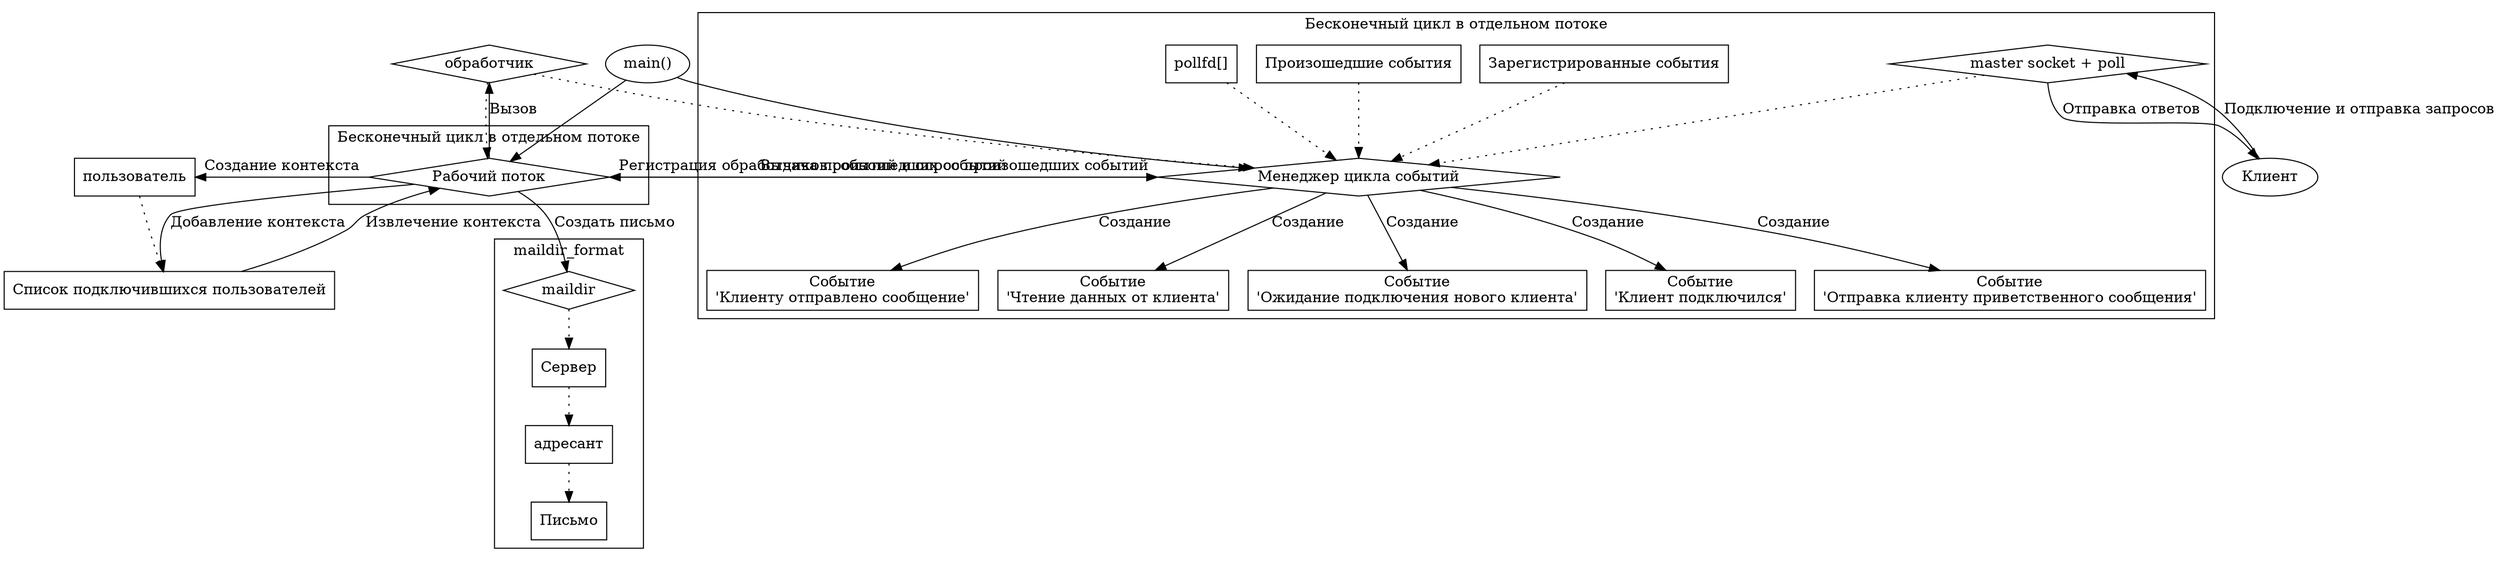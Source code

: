 digraph server {
#rankdir = LR;
#size="10,20";
  subgraph cluster_s1 {
    label="Бесконечный цикл в отдельном потоке";
    event_wait_client[shape="rect", label="Событие\n'Ожидание подключения нового клиента'"];
    event_client_connected[shape="rect", label="Событие\n'Клиент подключился'"];
    event_send_welcome_message[shape="rect", label="Событие\n'Отправка клиенту приветственного сообщения'"];
    event_was_send[shape="rect", label="Событие\n'Клиенту отправлено сообщение'"];
    event_socket_read[shape="rect", label="Событие\n'Чтение данных от клиента'"];
    
    event_loop[shape="diamond", label="Менеджер цикла событий"];
    registered_events[shape="rect", label="Зарегистрированные события"];
    occured_events[shape="rect", label="Произошедшие события"];
    pollfd[shape="rect", label="pollfd[]"];
    master_socket[shape="diamond", label="master socket + poll"];

    master_socket->event_loop[style=dotted];
    occured_events->event_loop[style=dotted];
    registered_events->event_loop[style=dotted];

    #event_wait_client->registered_events[style=dotted];
    #event_client_connected->registered_events[style=dotted]
    #event_send_welcome_message->registered_events[style=dotted]
    #event_was_send->registered_events[style=dotted];
    #event_socket_read->registered_events[style=dotted];


   # event_wait_client->occured_events[style=dotted];
    #event_client_connected->occured_events[style=dotted]
   # event_send_welcome_message->occured_events[style=dotted]
   #event_was_send->occured_events[style=dotted];
   # event_socket_read->occured_events[style=dotted];

    event_loop->event_wait_client[label="Создание"]
    event_loop->event_client_connected[label="Создание"]
    event_loop->event_send_welcome_message[label="Создание"]
    event_loop->event_was_send[label="Создание"]
    event_loop->event_socket_read[label="Создание"]

    pollfd->event_loop[style=dotted]

  }


  subgraph cluster_s2 {
    label="Бесконечный цикл в отдельном потоке";
    worker[shape="diamond", label="Рабочий поток"];
  }

  subgraph cluster_s3 {
    label="maildir_format";
    md[label="maildir", shape="diamond"];
    user_md[shape="rect", label="адресант"];
    server_md[shape="rect", label="Cервер"];
    mails_md[shape="rect", label="Письмо"]
    
    md->server_md[style=dotted]
    server_md->user_md[style=dotted]
    user_md->mails_md[style=dotted]
  }

  handler[shape="diamond", label="обработчик"];

  main[label="main()"];
  main->event_loop[ltail=cluster_s1]
  main->worker[ltail=cluster_s2]
  client[label="Клиент"];
  client->master_socket[label="Подключение и отправка запросов"]
  master_socket->client[label="Отправка ответов"]
  user[shape="rect", label="пользователь"];
  users_list[shape="rect", label="Список подключившихся пользователей"];

  worker->user[label="Создание контекста"];
  user->users_list[style=dotted];
  worker->users_list[label="Добавление контекста"];
  users_list->worker[label="Извлечение контекста"];

  worker->event_loop[label="Регистрация обработчиков событий и опрос произошедших событий"];
  event_loop->worker[label="Выдача произошедших событий"]
  handler->worker[style=dotted];
  handler->event_loop[style=dotted];
  worker->handler[label="Вызов"];

  worker->md[label="Создать письмо"]

}